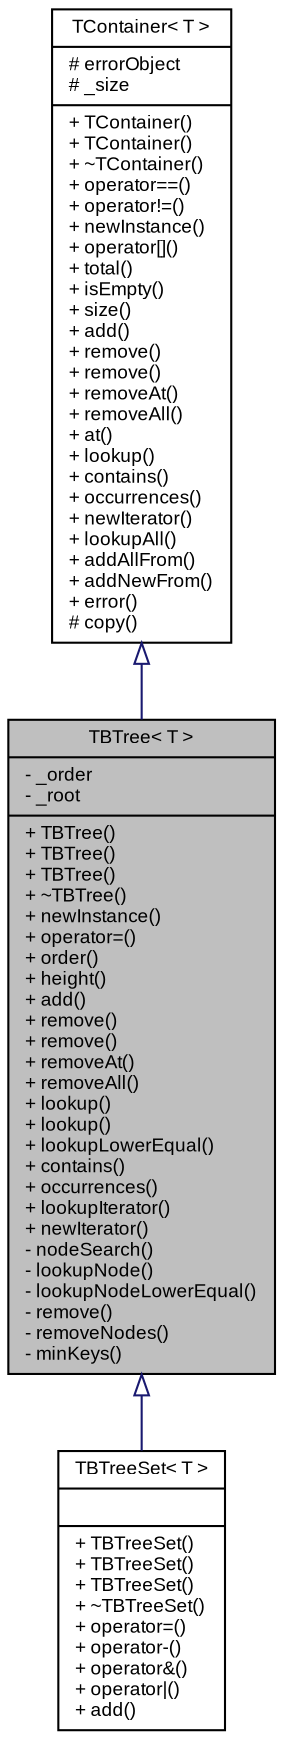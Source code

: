 digraph G
{
  bgcolor="transparent";
  edge [fontname="Arial",fontsize="9",labelfontname="Arial",labelfontsize="9"];
  node [fontname="Arial",fontsize="9",shape=record];
  Node1 [label="{TBTree\< T \>\n|- _order\l- _root\l|+ TBTree()\l+ TBTree()\l+ TBTree()\l+ ~TBTree()\l+ newInstance()\l+ operator=()\l+ order()\l+ height()\l+ add()\l+ remove()\l+ remove()\l+ removeAt()\l+ removeAll()\l+ lookup()\l+ lookup()\l+ lookupLowerEqual()\l+ contains()\l+ occurrences()\l+ lookupIterator()\l+ newIterator()\l- nodeSearch()\l- lookupNode()\l- lookupNodeLowerEqual()\l- remove()\l- removeNodes()\l- minKeys()\l}",height=0.2,width=0.4,color="black", fillcolor="grey75", style="filled" fontcolor="black"];
  Node2 -> Node1 [dir=back,color="midnightblue",fontsize="9",style="solid",arrowtail="empty",fontname="Arial"];
  Node2 [label="{TContainer\< T \>\n|# errorObject\l# _size\l|+ TContainer()\l+ TContainer()\l+ ~TContainer()\l+ operator==()\l+ operator!=()\l+ newInstance()\l+ operator[]()\l+ total()\l+ isEmpty()\l+ size()\l+ add()\l+ remove()\l+ remove()\l+ removeAt()\l+ removeAll()\l+ at()\l+ lookup()\l+ contains()\l+ occurrences()\l+ newIterator()\l+ lookupAll()\l+ addAllFrom()\l+ addNewFrom()\l+ error()\l# copy()\l}",height=0.2,width=0.4,color="black",URL="$classSteinberg_1_1TContainer.html",tooltip="Template container base class (abstract)."];
  Node1 -> Node3 [dir=back,color="midnightblue",fontsize="9",style="solid",arrowtail="empty",fontname="Arial"];
  Node3 [label="{TBTreeSet\< T \>\n||+ TBTreeSet()\l+ TBTreeSet()\l+ TBTreeSet()\l+ ~TBTreeSet()\l+ operator=()\l+ operator-()\l+ operator&()\l+ operator\|()\l+ add()\l}",height=0.2,width=0.4,color="black",URL="$classSteinberg_1_1TBTreeSet.html",tooltip="B-Tree set template definition."];
}
